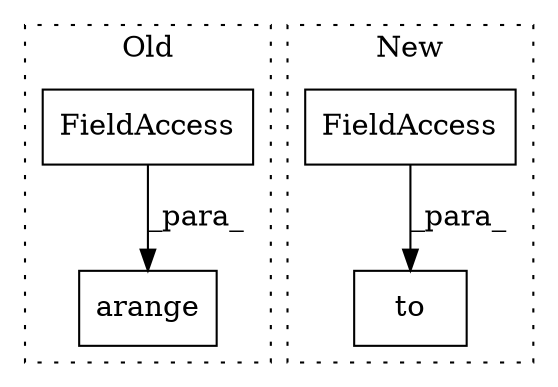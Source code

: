 digraph G {
subgraph cluster0 {
1 [label="arange" a="32" s="449,470" l="7,1" shape="box"];
4 [label="FieldAccess" a="22" s="456" l="4" shape="box"];
label = "Old";
style="dotted";
}
subgraph cluster1 {
2 [label="to" a="32" s="498,507" l="3,1" shape="box"];
3 [label="FieldAccess" a="22" s="501" l="6" shape="box"];
label = "New";
style="dotted";
}
3 -> 2 [label="_para_"];
4 -> 1 [label="_para_"];
}